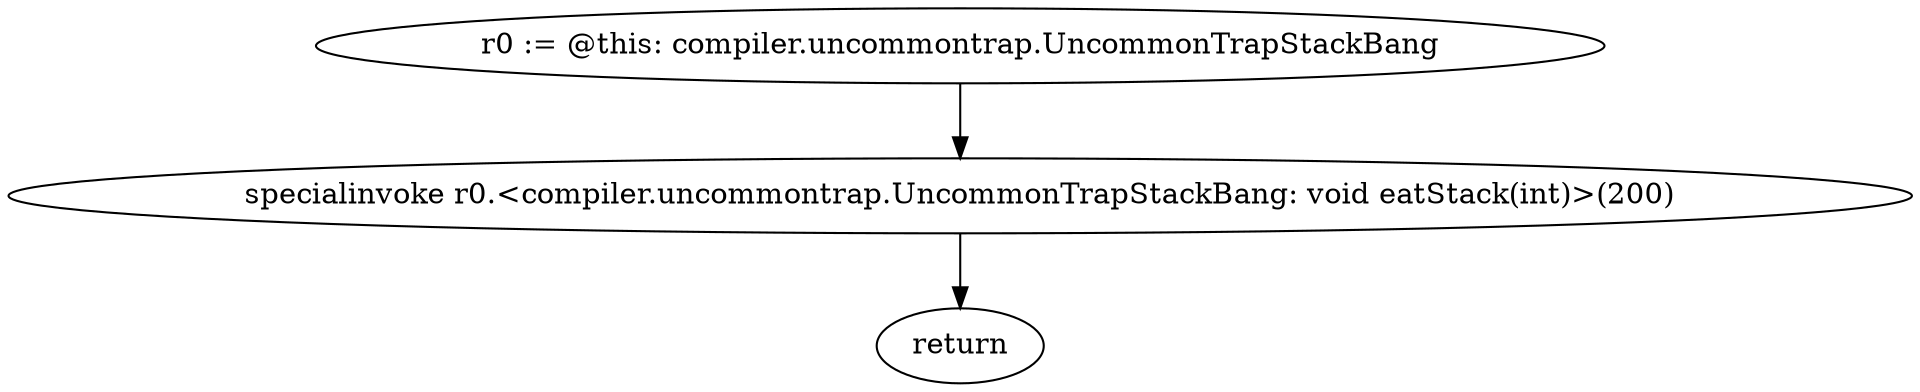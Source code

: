 digraph "unitGraph" {
    "r0 := @this: compiler.uncommontrap.UncommonTrapStackBang"
    "specialinvoke r0.<compiler.uncommontrap.UncommonTrapStackBang: void eatStack(int)>(200)"
    "return"
    "r0 := @this: compiler.uncommontrap.UncommonTrapStackBang"->"specialinvoke r0.<compiler.uncommontrap.UncommonTrapStackBang: void eatStack(int)>(200)";
    "specialinvoke r0.<compiler.uncommontrap.UncommonTrapStackBang: void eatStack(int)>(200)"->"return";
}
